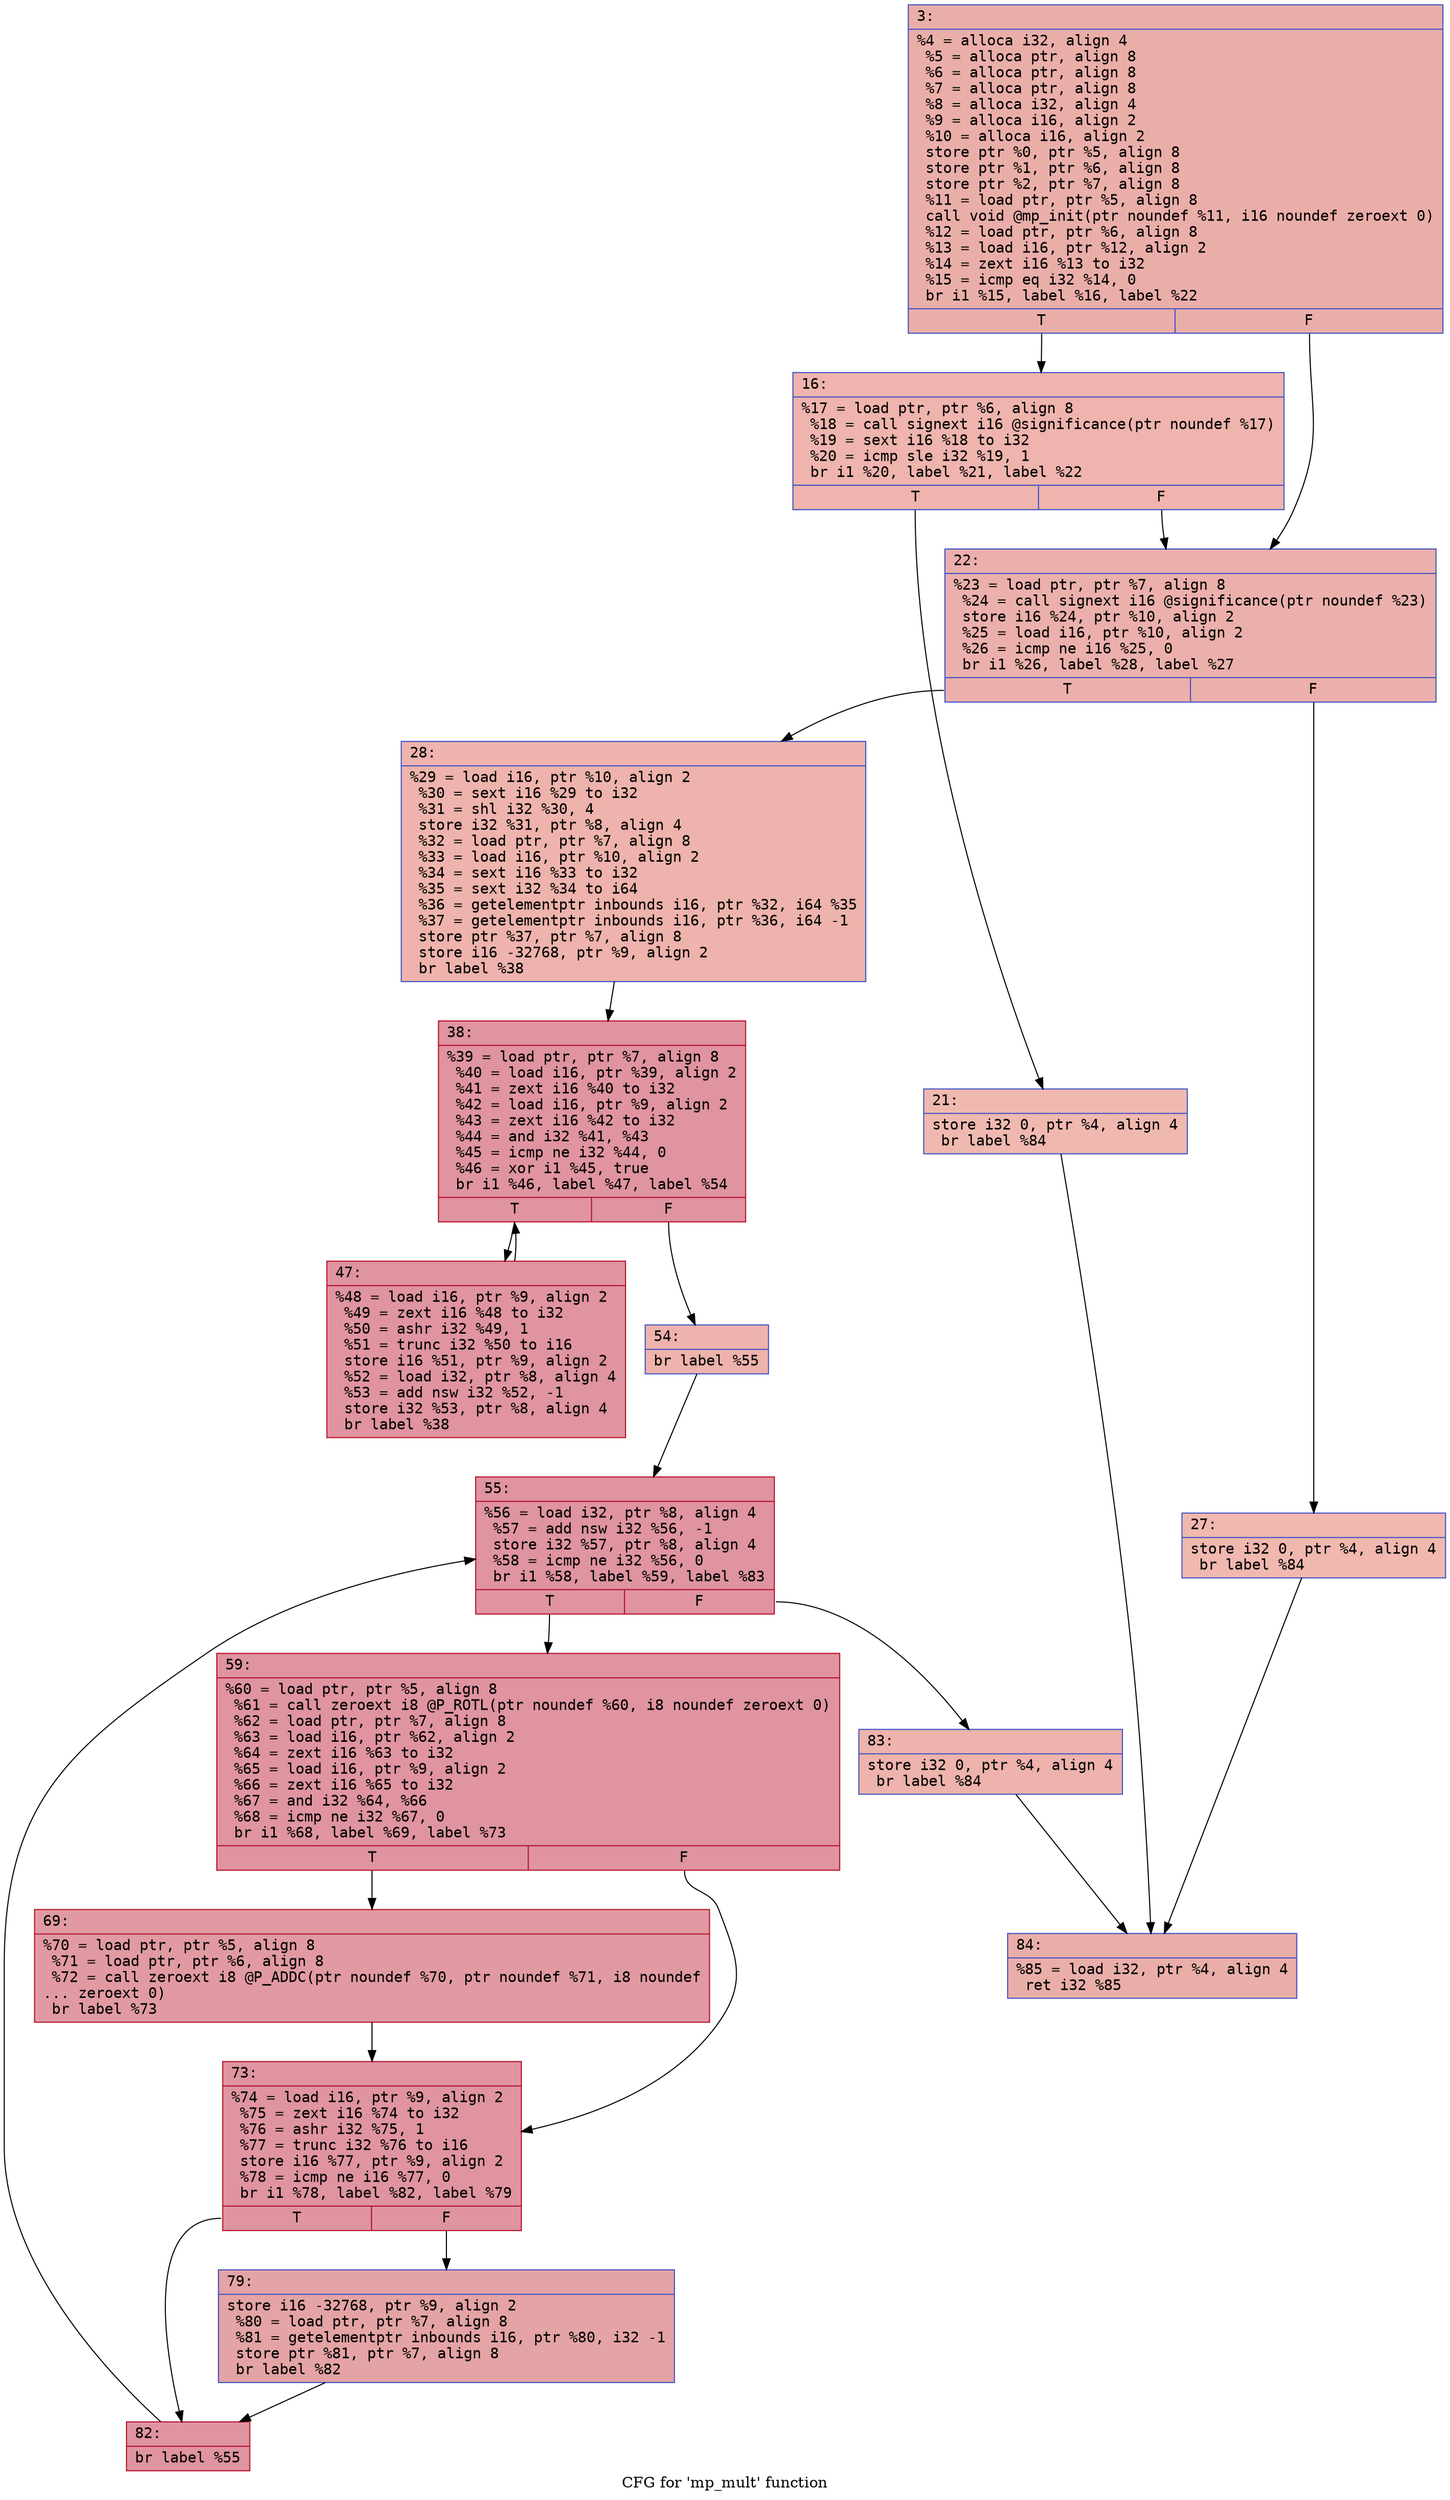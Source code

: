 digraph "CFG for 'mp_mult' function" {
	label="CFG for 'mp_mult' function";

	Node0x600001f957c0 [shape=record,color="#3d50c3ff", style=filled, fillcolor="#d0473d70" fontname="Courier",label="{3:\l|  %4 = alloca i32, align 4\l  %5 = alloca ptr, align 8\l  %6 = alloca ptr, align 8\l  %7 = alloca ptr, align 8\l  %8 = alloca i32, align 4\l  %9 = alloca i16, align 2\l  %10 = alloca i16, align 2\l  store ptr %0, ptr %5, align 8\l  store ptr %1, ptr %6, align 8\l  store ptr %2, ptr %7, align 8\l  %11 = load ptr, ptr %5, align 8\l  call void @mp_init(ptr noundef %11, i16 noundef zeroext 0)\l  %12 = load ptr, ptr %6, align 8\l  %13 = load i16, ptr %12, align 2\l  %14 = zext i16 %13 to i32\l  %15 = icmp eq i32 %14, 0\l  br i1 %15, label %16, label %22\l|{<s0>T|<s1>F}}"];
	Node0x600001f957c0:s0 -> Node0x600001f95810[tooltip="3 -> 16\nProbability 37.50%" ];
	Node0x600001f957c0:s1 -> Node0x600001f958b0[tooltip="3 -> 22\nProbability 62.50%" ];
	Node0x600001f95810 [shape=record,color="#3d50c3ff", style=filled, fillcolor="#d8564670" fontname="Courier",label="{16:\l|  %17 = load ptr, ptr %6, align 8\l  %18 = call signext i16 @significance(ptr noundef %17)\l  %19 = sext i16 %18 to i32\l  %20 = icmp sle i32 %19, 1\l  br i1 %20, label %21, label %22\l|{<s0>T|<s1>F}}"];
	Node0x600001f95810:s0 -> Node0x600001f95860[tooltip="16 -> 21\nProbability 50.00%" ];
	Node0x600001f95810:s1 -> Node0x600001f958b0[tooltip="16 -> 22\nProbability 50.00%" ];
	Node0x600001f95860 [shape=record,color="#3d50c3ff", style=filled, fillcolor="#de614d70" fontname="Courier",label="{21:\l|  store i32 0, ptr %4, align 4\l  br label %84\l}"];
	Node0x600001f95860 -> Node0x600001f95cc0[tooltip="21 -> 84\nProbability 100.00%" ];
	Node0x600001f958b0 [shape=record,color="#3d50c3ff", style=filled, fillcolor="#d24b4070" fontname="Courier",label="{22:\l|  %23 = load ptr, ptr %7, align 8\l  %24 = call signext i16 @significance(ptr noundef %23)\l  store i16 %24, ptr %10, align 2\l  %25 = load i16, ptr %10, align 2\l  %26 = icmp ne i16 %25, 0\l  br i1 %26, label %28, label %27\l|{<s0>T|<s1>F}}"];
	Node0x600001f958b0:s0 -> Node0x600001f95950[tooltip="22 -> 28\nProbability 62.50%" ];
	Node0x600001f958b0:s1 -> Node0x600001f95900[tooltip="22 -> 27\nProbability 37.50%" ];
	Node0x600001f95900 [shape=record,color="#3d50c3ff", style=filled, fillcolor="#dc5d4a70" fontname="Courier",label="{27:\l|  store i32 0, ptr %4, align 4\l  br label %84\l}"];
	Node0x600001f95900 -> Node0x600001f95cc0[tooltip="27 -> 84\nProbability 100.00%" ];
	Node0x600001f95950 [shape=record,color="#3d50c3ff", style=filled, fillcolor="#d6524470" fontname="Courier",label="{28:\l|  %29 = load i16, ptr %10, align 2\l  %30 = sext i16 %29 to i32\l  %31 = shl i32 %30, 4\l  store i32 %31, ptr %8, align 4\l  %32 = load ptr, ptr %7, align 8\l  %33 = load i16, ptr %10, align 2\l  %34 = sext i16 %33 to i32\l  %35 = sext i32 %34 to i64\l  %36 = getelementptr inbounds i16, ptr %32, i64 %35\l  %37 = getelementptr inbounds i16, ptr %36, i64 -1\l  store ptr %37, ptr %7, align 8\l  store i16 -32768, ptr %9, align 2\l  br label %38\l}"];
	Node0x600001f95950 -> Node0x600001f959a0[tooltip="28 -> 38\nProbability 100.00%" ];
	Node0x600001f959a0 [shape=record,color="#b70d28ff", style=filled, fillcolor="#b70d2870" fontname="Courier",label="{38:\l|  %39 = load ptr, ptr %7, align 8\l  %40 = load i16, ptr %39, align 2\l  %41 = zext i16 %40 to i32\l  %42 = load i16, ptr %9, align 2\l  %43 = zext i16 %42 to i32\l  %44 = and i32 %41, %43\l  %45 = icmp ne i32 %44, 0\l  %46 = xor i1 %45, true\l  br i1 %46, label %47, label %54\l|{<s0>T|<s1>F}}"];
	Node0x600001f959a0:s0 -> Node0x600001f959f0[tooltip="38 -> 47\nProbability 96.88%" ];
	Node0x600001f959a0:s1 -> Node0x600001f95a40[tooltip="38 -> 54\nProbability 3.12%" ];
	Node0x600001f959f0 [shape=record,color="#b70d28ff", style=filled, fillcolor="#b70d2870" fontname="Courier",label="{47:\l|  %48 = load i16, ptr %9, align 2\l  %49 = zext i16 %48 to i32\l  %50 = ashr i32 %49, 1\l  %51 = trunc i32 %50 to i16\l  store i16 %51, ptr %9, align 2\l  %52 = load i32, ptr %8, align 4\l  %53 = add nsw i32 %52, -1\l  store i32 %53, ptr %8, align 4\l  br label %38\l}"];
	Node0x600001f959f0 -> Node0x600001f959a0[tooltip="47 -> 38\nProbability 100.00%" ];
	Node0x600001f95a40 [shape=record,color="#3d50c3ff", style=filled, fillcolor="#d6524470" fontname="Courier",label="{54:\l|  br label %55\l}"];
	Node0x600001f95a40 -> Node0x600001f95a90[tooltip="54 -> 55\nProbability 100.00%" ];
	Node0x600001f95a90 [shape=record,color="#b70d28ff", style=filled, fillcolor="#b70d2870" fontname="Courier",label="{55:\l|  %56 = load i32, ptr %8, align 4\l  %57 = add nsw i32 %56, -1\l  store i32 %57, ptr %8, align 4\l  %58 = icmp ne i32 %56, 0\l  br i1 %58, label %59, label %83\l|{<s0>T|<s1>F}}"];
	Node0x600001f95a90:s0 -> Node0x600001f95ae0[tooltip="55 -> 59\nProbability 96.88%" ];
	Node0x600001f95a90:s1 -> Node0x600001f95c70[tooltip="55 -> 83\nProbability 3.12%" ];
	Node0x600001f95ae0 [shape=record,color="#b70d28ff", style=filled, fillcolor="#b70d2870" fontname="Courier",label="{59:\l|  %60 = load ptr, ptr %5, align 8\l  %61 = call zeroext i8 @P_ROTL(ptr noundef %60, i8 noundef zeroext 0)\l  %62 = load ptr, ptr %7, align 8\l  %63 = load i16, ptr %62, align 2\l  %64 = zext i16 %63 to i32\l  %65 = load i16, ptr %9, align 2\l  %66 = zext i16 %65 to i32\l  %67 = and i32 %64, %66\l  %68 = icmp ne i32 %67, 0\l  br i1 %68, label %69, label %73\l|{<s0>T|<s1>F}}"];
	Node0x600001f95ae0:s0 -> Node0x600001f95b30[tooltip="59 -> 69\nProbability 62.50%" ];
	Node0x600001f95ae0:s1 -> Node0x600001f95b80[tooltip="59 -> 73\nProbability 37.50%" ];
	Node0x600001f95b30 [shape=record,color="#b70d28ff", style=filled, fillcolor="#bb1b2c70" fontname="Courier",label="{69:\l|  %70 = load ptr, ptr %5, align 8\l  %71 = load ptr, ptr %6, align 8\l  %72 = call zeroext i8 @P_ADDC(ptr noundef %70, ptr noundef %71, i8 noundef\l... zeroext 0)\l  br label %73\l}"];
	Node0x600001f95b30 -> Node0x600001f95b80[tooltip="69 -> 73\nProbability 100.00%" ];
	Node0x600001f95b80 [shape=record,color="#b70d28ff", style=filled, fillcolor="#b70d2870" fontname="Courier",label="{73:\l|  %74 = load i16, ptr %9, align 2\l  %75 = zext i16 %74 to i32\l  %76 = ashr i32 %75, 1\l  %77 = trunc i32 %76 to i16\l  store i16 %77, ptr %9, align 2\l  %78 = icmp ne i16 %77, 0\l  br i1 %78, label %82, label %79\l|{<s0>T|<s1>F}}"];
	Node0x600001f95b80:s0 -> Node0x600001f95c20[tooltip="73 -> 82\nProbability 62.50%" ];
	Node0x600001f95b80:s1 -> Node0x600001f95bd0[tooltip="73 -> 79\nProbability 37.50%" ];
	Node0x600001f95bd0 [shape=record,color="#3d50c3ff", style=filled, fillcolor="#c32e3170" fontname="Courier",label="{79:\l|  store i16 -32768, ptr %9, align 2\l  %80 = load ptr, ptr %7, align 8\l  %81 = getelementptr inbounds i16, ptr %80, i32 -1\l  store ptr %81, ptr %7, align 8\l  br label %82\l}"];
	Node0x600001f95bd0 -> Node0x600001f95c20[tooltip="79 -> 82\nProbability 100.00%" ];
	Node0x600001f95c20 [shape=record,color="#b70d28ff", style=filled, fillcolor="#b70d2870" fontname="Courier",label="{82:\l|  br label %55\l}"];
	Node0x600001f95c20 -> Node0x600001f95a90[tooltip="82 -> 55\nProbability 100.00%" ];
	Node0x600001f95c70 [shape=record,color="#3d50c3ff", style=filled, fillcolor="#d6524470" fontname="Courier",label="{83:\l|  store i32 0, ptr %4, align 4\l  br label %84\l}"];
	Node0x600001f95c70 -> Node0x600001f95cc0[tooltip="83 -> 84\nProbability 100.00%" ];
	Node0x600001f95cc0 [shape=record,color="#3d50c3ff", style=filled, fillcolor="#d0473d70" fontname="Courier",label="{84:\l|  %85 = load i32, ptr %4, align 4\l  ret i32 %85\l}"];
}
